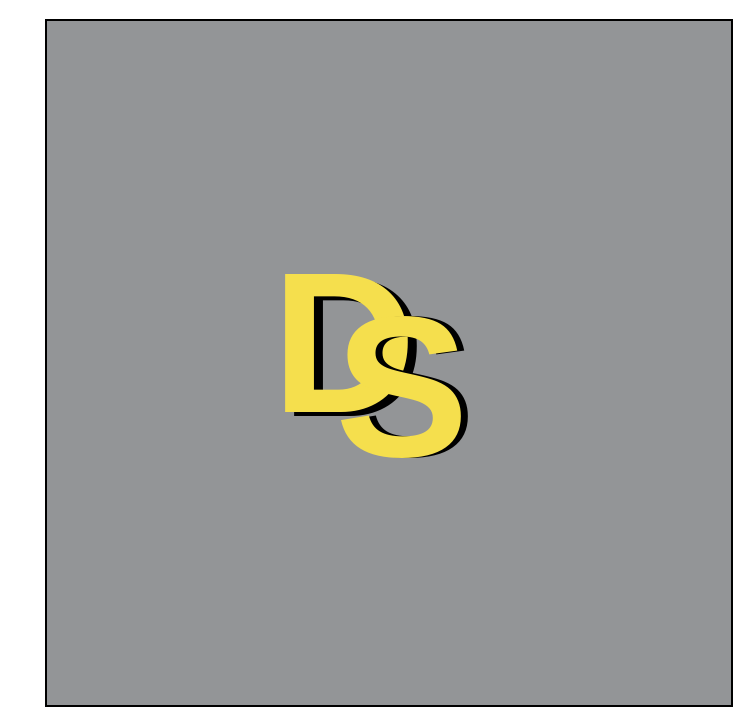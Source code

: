 <mxfile version="14.1.7" type="device"><diagram id="RMMtr4VFERwnBicjDqjY" name="Page-1"><mxGraphModel dx="560" dy="795" grid="0" gridSize="10" guides="1" tooltips="1" connect="1" arrows="1" fold="1" page="1" pageScale="1" pageWidth="850" pageHeight="1100" math="0" shadow="0"><root><mxCell id="0"/><mxCell id="1" parent="0"/><mxCell id="KvjXVI-0jxlFGQtZmzyB-8" value="" style="whiteSpace=wrap;html=1;aspect=fixed;fillColor=#939597;" vertex="1" parent="1"><mxGeometry x="126" y="194" width="343" height="343" as="geometry"/></mxCell><mxCell id="KvjXVI-0jxlFGQtZmzyB-9" value="&lt;span style=&quot;font-size: 100px&quot;&gt;&lt;b&gt;D&lt;/b&gt;&lt;/span&gt;" style="text;html=1;strokeColor=none;fillColor=none;align=center;verticalAlign=middle;whiteSpace=wrap;rounded=0;" vertex="1" parent="1"><mxGeometry x="109" y="187" width="341" height="338" as="geometry"/></mxCell><mxCell id="KvjXVI-0jxlFGQtZmzyB-10" value="&lt;font color=&quot;#f5df4d&quot;&gt;&lt;span style=&quot;font-size: 100px&quot;&gt;&lt;b&gt;D&lt;/b&gt;&lt;/span&gt;&lt;/font&gt;" style="text;html=1;strokeColor=none;fillColor=none;align=center;verticalAlign=middle;whiteSpace=wrap;rounded=0;" vertex="1" parent="1"><mxGeometry x="103" y="184" width="344" height="339" as="geometry"/></mxCell><mxCell id="KvjXVI-0jxlFGQtZmzyB-11" value="&lt;span style=&quot;font-size: 100px&quot;&gt;&lt;b&gt;S&lt;/b&gt;&lt;/span&gt;" style="text;html=1;strokeColor=none;fillColor=none;align=center;verticalAlign=middle;whiteSpace=wrap;rounded=0;" vertex="1" parent="1"><mxGeometry x="137" y="205" width="341" height="341" as="geometry"/></mxCell><mxCell id="KvjXVI-0jxlFGQtZmzyB-12" value="&lt;font style=&quot;font-size: 100px&quot; color=&quot;#f5df4d&quot;&gt;&lt;b&gt;S&lt;/b&gt;&lt;/font&gt;" style="text;html=1;strokeColor=none;fillColor=none;align=center;verticalAlign=middle;whiteSpace=wrap;rounded=0;" vertex="1" parent="1"><mxGeometry x="134" y="206.5" width="340" height="338" as="geometry"/></mxCell></root></mxGraphModel></diagram></mxfile>